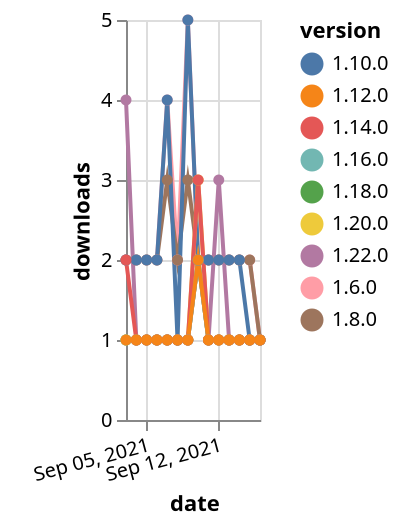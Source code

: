 {"$schema": "https://vega.github.io/schema/vega-lite/v5.json", "description": "A simple bar chart with embedded data.", "data": {"values": [{"date": "2021-09-03", "total": 3066, "delta": 2, "version": "1.6.0"}, {"date": "2021-09-04", "total": 3068, "delta": 2, "version": "1.6.0"}, {"date": "2021-09-05", "total": 3070, "delta": 2, "version": "1.6.0"}, {"date": "2021-09-06", "total": 3072, "delta": 2, "version": "1.6.0"}, {"date": "2021-09-07", "total": 3076, "delta": 4, "version": "1.6.0"}, {"date": "2021-09-08", "total": 3078, "delta": 2, "version": "1.6.0"}, {"date": "2021-09-09", "total": 3083, "delta": 5, "version": "1.6.0"}, {"date": "2021-09-10", "total": 3085, "delta": 2, "version": "1.6.0"}, {"date": "2021-09-11", "total": 3087, "delta": 2, "version": "1.6.0"}, {"date": "2021-09-12", "total": 3089, "delta": 2, "version": "1.6.0"}, {"date": "2021-09-13", "total": 3091, "delta": 2, "version": "1.6.0"}, {"date": "2021-09-14", "total": 3093, "delta": 2, "version": "1.6.0"}, {"date": "2021-09-15", "total": 3095, "delta": 2, "version": "1.6.0"}, {"date": "2021-09-16", "total": 3096, "delta": 1, "version": "1.6.0"}, {"date": "2021-09-03", "total": 162, "delta": 1, "version": "1.18.0"}, {"date": "2021-09-04", "total": 163, "delta": 1, "version": "1.18.0"}, {"date": "2021-09-05", "total": 164, "delta": 1, "version": "1.18.0"}, {"date": "2021-09-06", "total": 165, "delta": 1, "version": "1.18.0"}, {"date": "2021-09-07", "total": 166, "delta": 1, "version": "1.18.0"}, {"date": "2021-09-08", "total": 167, "delta": 1, "version": "1.18.0"}, {"date": "2021-09-09", "total": 168, "delta": 1, "version": "1.18.0"}, {"date": "2021-09-10", "total": 170, "delta": 2, "version": "1.18.0"}, {"date": "2021-09-11", "total": 171, "delta": 1, "version": "1.18.0"}, {"date": "2021-09-12", "total": 172, "delta": 1, "version": "1.18.0"}, {"date": "2021-09-13", "total": 173, "delta": 1, "version": "1.18.0"}, {"date": "2021-09-14", "total": 174, "delta": 1, "version": "1.18.0"}, {"date": "2021-09-15", "total": 175, "delta": 1, "version": "1.18.0"}, {"date": "2021-09-16", "total": 176, "delta": 1, "version": "1.18.0"}, {"date": "2021-09-03", "total": 127, "delta": 4, "version": "1.22.0"}, {"date": "2021-09-04", "total": 128, "delta": 1, "version": "1.22.0"}, {"date": "2021-09-05", "total": 129, "delta": 1, "version": "1.22.0"}, {"date": "2021-09-06", "total": 130, "delta": 1, "version": "1.22.0"}, {"date": "2021-09-07", "total": 131, "delta": 1, "version": "1.22.0"}, {"date": "2021-09-08", "total": 132, "delta": 1, "version": "1.22.0"}, {"date": "2021-09-09", "total": 133, "delta": 1, "version": "1.22.0"}, {"date": "2021-09-10", "total": 135, "delta": 2, "version": "1.22.0"}, {"date": "2021-09-11", "total": 136, "delta": 1, "version": "1.22.0"}, {"date": "2021-09-12", "total": 139, "delta": 3, "version": "1.22.0"}, {"date": "2021-09-13", "total": 140, "delta": 1, "version": "1.22.0"}, {"date": "2021-09-14", "total": 141, "delta": 1, "version": "1.22.0"}, {"date": "2021-09-15", "total": 142, "delta": 1, "version": "1.22.0"}, {"date": "2021-09-16", "total": 143, "delta": 1, "version": "1.22.0"}, {"date": "2021-09-03", "total": 2547, "delta": 2, "version": "1.8.0"}, {"date": "2021-09-04", "total": 2549, "delta": 2, "version": "1.8.0"}, {"date": "2021-09-05", "total": 2551, "delta": 2, "version": "1.8.0"}, {"date": "2021-09-06", "total": 2553, "delta": 2, "version": "1.8.0"}, {"date": "2021-09-07", "total": 2556, "delta": 3, "version": "1.8.0"}, {"date": "2021-09-08", "total": 2558, "delta": 2, "version": "1.8.0"}, {"date": "2021-09-09", "total": 2561, "delta": 3, "version": "1.8.0"}, {"date": "2021-09-10", "total": 2563, "delta": 2, "version": "1.8.0"}, {"date": "2021-09-11", "total": 2565, "delta": 2, "version": "1.8.0"}, {"date": "2021-09-12", "total": 2567, "delta": 2, "version": "1.8.0"}, {"date": "2021-09-13", "total": 2569, "delta": 2, "version": "1.8.0"}, {"date": "2021-09-14", "total": 2571, "delta": 2, "version": "1.8.0"}, {"date": "2021-09-15", "total": 2573, "delta": 2, "version": "1.8.0"}, {"date": "2021-09-16", "total": 2574, "delta": 1, "version": "1.8.0"}, {"date": "2021-09-03", "total": 2454, "delta": 2, "version": "1.10.0"}, {"date": "2021-09-04", "total": 2456, "delta": 2, "version": "1.10.0"}, {"date": "2021-09-05", "total": 2458, "delta": 2, "version": "1.10.0"}, {"date": "2021-09-06", "total": 2460, "delta": 2, "version": "1.10.0"}, {"date": "2021-09-07", "total": 2464, "delta": 4, "version": "1.10.0"}, {"date": "2021-09-08", "total": 2465, "delta": 1, "version": "1.10.0"}, {"date": "2021-09-09", "total": 2470, "delta": 5, "version": "1.10.0"}, {"date": "2021-09-10", "total": 2472, "delta": 2, "version": "1.10.0"}, {"date": "2021-09-11", "total": 2474, "delta": 2, "version": "1.10.0"}, {"date": "2021-09-12", "total": 2476, "delta": 2, "version": "1.10.0"}, {"date": "2021-09-13", "total": 2478, "delta": 2, "version": "1.10.0"}, {"date": "2021-09-14", "total": 2480, "delta": 2, "version": "1.10.0"}, {"date": "2021-09-15", "total": 2481, "delta": 1, "version": "1.10.0"}, {"date": "2021-09-16", "total": 2482, "delta": 1, "version": "1.10.0"}, {"date": "2021-09-03", "total": 191, "delta": 1, "version": "1.20.0"}, {"date": "2021-09-04", "total": 192, "delta": 1, "version": "1.20.0"}, {"date": "2021-09-05", "total": 193, "delta": 1, "version": "1.20.0"}, {"date": "2021-09-06", "total": 194, "delta": 1, "version": "1.20.0"}, {"date": "2021-09-07", "total": 195, "delta": 1, "version": "1.20.0"}, {"date": "2021-09-08", "total": 196, "delta": 1, "version": "1.20.0"}, {"date": "2021-09-09", "total": 197, "delta": 1, "version": "1.20.0"}, {"date": "2021-09-10", "total": 200, "delta": 3, "version": "1.20.0"}, {"date": "2021-09-11", "total": 201, "delta": 1, "version": "1.20.0"}, {"date": "2021-09-12", "total": 202, "delta": 1, "version": "1.20.0"}, {"date": "2021-09-13", "total": 203, "delta": 1, "version": "1.20.0"}, {"date": "2021-09-14", "total": 204, "delta": 1, "version": "1.20.0"}, {"date": "2021-09-15", "total": 205, "delta": 1, "version": "1.20.0"}, {"date": "2021-09-16", "total": 206, "delta": 1, "version": "1.20.0"}, {"date": "2021-09-03", "total": 192, "delta": 1, "version": "1.16.0"}, {"date": "2021-09-04", "total": 193, "delta": 1, "version": "1.16.0"}, {"date": "2021-09-05", "total": 194, "delta": 1, "version": "1.16.0"}, {"date": "2021-09-06", "total": 195, "delta": 1, "version": "1.16.0"}, {"date": "2021-09-07", "total": 196, "delta": 1, "version": "1.16.0"}, {"date": "2021-09-08", "total": 197, "delta": 1, "version": "1.16.0"}, {"date": "2021-09-09", "total": 198, "delta": 1, "version": "1.16.0"}, {"date": "2021-09-10", "total": 200, "delta": 2, "version": "1.16.0"}, {"date": "2021-09-11", "total": 201, "delta": 1, "version": "1.16.0"}, {"date": "2021-09-12", "total": 202, "delta": 1, "version": "1.16.0"}, {"date": "2021-09-13", "total": 203, "delta": 1, "version": "1.16.0"}, {"date": "2021-09-14", "total": 204, "delta": 1, "version": "1.16.0"}, {"date": "2021-09-15", "total": 205, "delta": 1, "version": "1.16.0"}, {"date": "2021-09-16", "total": 206, "delta": 1, "version": "1.16.0"}, {"date": "2021-09-03", "total": 338, "delta": 2, "version": "1.14.0"}, {"date": "2021-09-04", "total": 339, "delta": 1, "version": "1.14.0"}, {"date": "2021-09-05", "total": 340, "delta": 1, "version": "1.14.0"}, {"date": "2021-09-06", "total": 341, "delta": 1, "version": "1.14.0"}, {"date": "2021-09-07", "total": 342, "delta": 1, "version": "1.14.0"}, {"date": "2021-09-08", "total": 343, "delta": 1, "version": "1.14.0"}, {"date": "2021-09-09", "total": 344, "delta": 1, "version": "1.14.0"}, {"date": "2021-09-10", "total": 347, "delta": 3, "version": "1.14.0"}, {"date": "2021-09-11", "total": 348, "delta": 1, "version": "1.14.0"}, {"date": "2021-09-12", "total": 349, "delta": 1, "version": "1.14.0"}, {"date": "2021-09-13", "total": 350, "delta": 1, "version": "1.14.0"}, {"date": "2021-09-14", "total": 351, "delta": 1, "version": "1.14.0"}, {"date": "2021-09-15", "total": 352, "delta": 1, "version": "1.14.0"}, {"date": "2021-09-16", "total": 353, "delta": 1, "version": "1.14.0"}, {"date": "2021-09-03", "total": 252, "delta": 1, "version": "1.12.0"}, {"date": "2021-09-04", "total": 253, "delta": 1, "version": "1.12.0"}, {"date": "2021-09-05", "total": 254, "delta": 1, "version": "1.12.0"}, {"date": "2021-09-06", "total": 255, "delta": 1, "version": "1.12.0"}, {"date": "2021-09-07", "total": 256, "delta": 1, "version": "1.12.0"}, {"date": "2021-09-08", "total": 257, "delta": 1, "version": "1.12.0"}, {"date": "2021-09-09", "total": 258, "delta": 1, "version": "1.12.0"}, {"date": "2021-09-10", "total": 260, "delta": 2, "version": "1.12.0"}, {"date": "2021-09-11", "total": 261, "delta": 1, "version": "1.12.0"}, {"date": "2021-09-12", "total": 262, "delta": 1, "version": "1.12.0"}, {"date": "2021-09-13", "total": 263, "delta": 1, "version": "1.12.0"}, {"date": "2021-09-14", "total": 264, "delta": 1, "version": "1.12.0"}, {"date": "2021-09-15", "total": 265, "delta": 1, "version": "1.12.0"}, {"date": "2021-09-16", "total": 266, "delta": 1, "version": "1.12.0"}]}, "width": "container", "mark": {"type": "line", "point": {"filled": true}}, "encoding": {"x": {"field": "date", "type": "temporal", "timeUnit": "yearmonthdate", "title": "date", "axis": {"labelAngle": -15}}, "y": {"field": "delta", "type": "quantitative", "title": "downloads"}, "color": {"field": "version", "type": "nominal"}, "tooltip": {"field": "delta"}}}